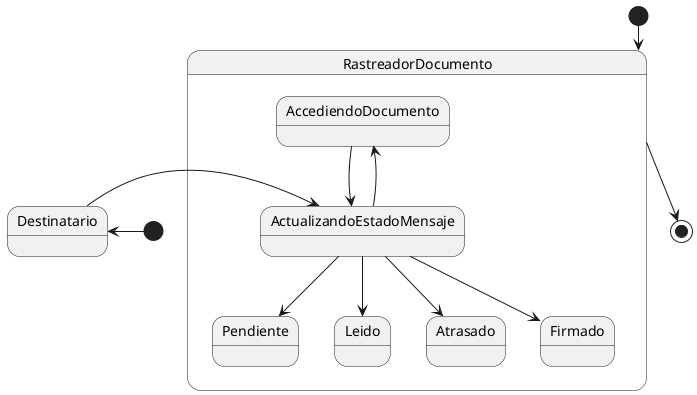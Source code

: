 @startuml

[*] --> RastreadorDocumento

state Destinatario
state startDestinatario  <<start>>
startDestinatario -l-> Destinatario

state RastreadorDocumento {
  
  ActualizandoEstadoMensaje --> AccediendoDocumento
  AccediendoDocumento -r-> ActualizandoEstadoMensaje
  
  ActualizandoEstadoMensaje --> Pendiente
  ActualizandoEstadoMensaje --> Leido
  ActualizandoEstadoMensaje --> Atrasado
  ActualizandoEstadoMensaje --> Firmado
}

Destinatario -r-> ActualizandoEstadoMensaje

RastreadorDocumento -d-> [*]
@enduml